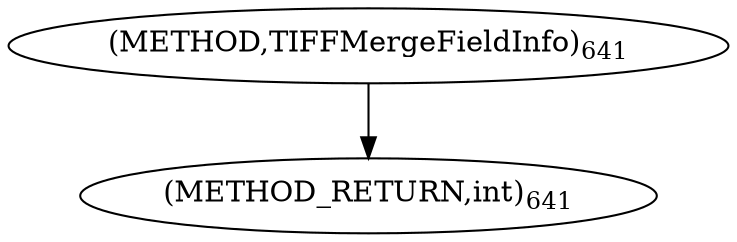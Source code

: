 digraph "TIFFMergeFieldInfo" {  
"9393" [label = <(METHOD,TIFFMergeFieldInfo)<SUB>641</SUB>> ]
"9397" [label = <(METHOD_RETURN,int)<SUB>641</SUB>> ]
  "9393" -> "9397" 
}
